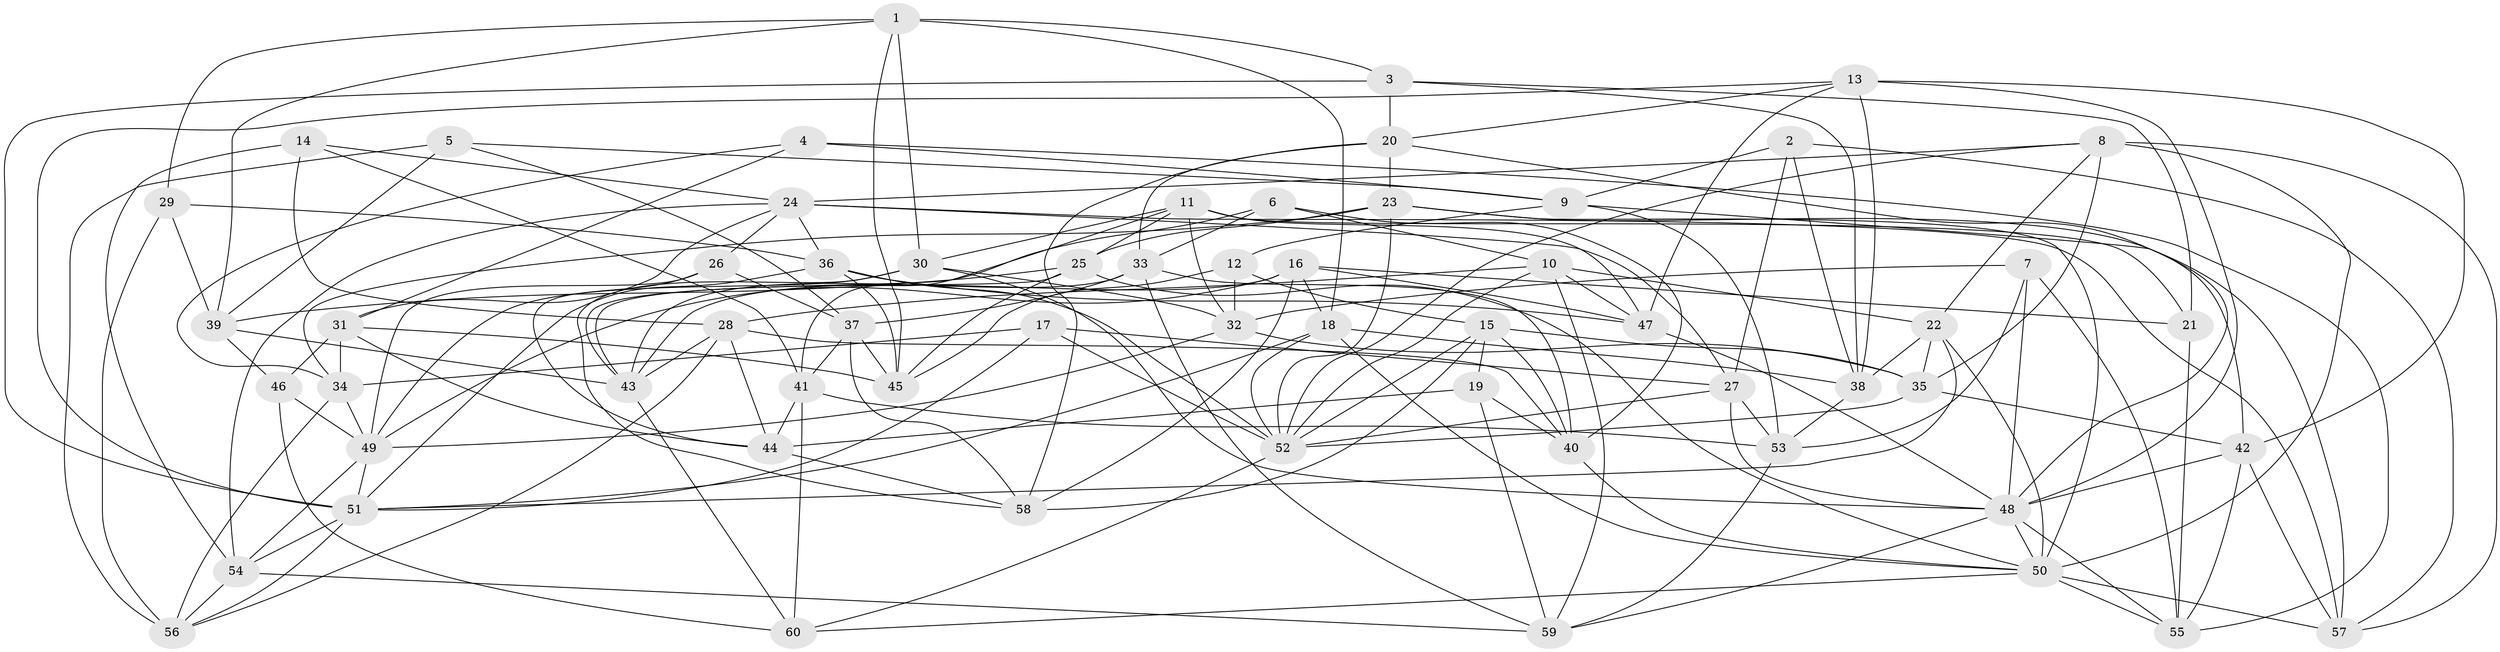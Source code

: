 // original degree distribution, {4: 1.0}
// Generated by graph-tools (version 1.1) at 2025/50/03/09/25 03:50:43]
// undirected, 60 vertices, 176 edges
graph export_dot {
graph [start="1"]
  node [color=gray90,style=filled];
  1;
  2;
  3;
  4;
  5;
  6;
  7;
  8;
  9;
  10;
  11;
  12;
  13;
  14;
  15;
  16;
  17;
  18;
  19;
  20;
  21;
  22;
  23;
  24;
  25;
  26;
  27;
  28;
  29;
  30;
  31;
  32;
  33;
  34;
  35;
  36;
  37;
  38;
  39;
  40;
  41;
  42;
  43;
  44;
  45;
  46;
  47;
  48;
  49;
  50;
  51;
  52;
  53;
  54;
  55;
  56;
  57;
  58;
  59;
  60;
  1 -- 3 [weight=1.0];
  1 -- 18 [weight=1.0];
  1 -- 29 [weight=1.0];
  1 -- 30 [weight=1.0];
  1 -- 39 [weight=1.0];
  1 -- 45 [weight=1.0];
  2 -- 9 [weight=1.0];
  2 -- 27 [weight=1.0];
  2 -- 38 [weight=1.0];
  2 -- 57 [weight=1.0];
  3 -- 20 [weight=1.0];
  3 -- 21 [weight=1.0];
  3 -- 38 [weight=1.0];
  3 -- 51 [weight=2.0];
  4 -- 9 [weight=1.0];
  4 -- 31 [weight=1.0];
  4 -- 34 [weight=1.0];
  4 -- 55 [weight=1.0];
  5 -- 9 [weight=1.0];
  5 -- 37 [weight=1.0];
  5 -- 39 [weight=1.0];
  5 -- 56 [weight=1.0];
  6 -- 10 [weight=1.0];
  6 -- 33 [weight=1.0];
  6 -- 40 [weight=1.0];
  6 -- 43 [weight=1.0];
  7 -- 32 [weight=1.0];
  7 -- 48 [weight=1.0];
  7 -- 53 [weight=1.0];
  7 -- 55 [weight=1.0];
  8 -- 22 [weight=1.0];
  8 -- 24 [weight=1.0];
  8 -- 35 [weight=1.0];
  8 -- 50 [weight=1.0];
  8 -- 52 [weight=1.0];
  8 -- 57 [weight=1.0];
  9 -- 12 [weight=1.0];
  9 -- 42 [weight=1.0];
  9 -- 53 [weight=1.0];
  10 -- 22 [weight=1.0];
  10 -- 28 [weight=1.0];
  10 -- 47 [weight=1.0];
  10 -- 52 [weight=1.0];
  10 -- 59 [weight=1.0];
  11 -- 21 [weight=1.0];
  11 -- 25 [weight=1.0];
  11 -- 30 [weight=1.0];
  11 -- 32 [weight=1.0];
  11 -- 41 [weight=1.0];
  11 -- 47 [weight=1.0];
  12 -- 15 [weight=1.0];
  12 -- 32 [weight=1.0];
  12 -- 45 [weight=1.0];
  13 -- 20 [weight=1.0];
  13 -- 38 [weight=1.0];
  13 -- 42 [weight=1.0];
  13 -- 47 [weight=1.0];
  13 -- 48 [weight=1.0];
  13 -- 51 [weight=1.0];
  14 -- 24 [weight=1.0];
  14 -- 28 [weight=1.0];
  14 -- 41 [weight=1.0];
  14 -- 54 [weight=1.0];
  15 -- 19 [weight=1.0];
  15 -- 35 [weight=1.0];
  15 -- 40 [weight=1.0];
  15 -- 52 [weight=1.0];
  15 -- 58 [weight=1.0];
  16 -- 18 [weight=1.0];
  16 -- 21 [weight=1.0];
  16 -- 43 [weight=1.0];
  16 -- 47 [weight=1.0];
  16 -- 49 [weight=1.0];
  16 -- 58 [weight=1.0];
  17 -- 27 [weight=1.0];
  17 -- 34 [weight=1.0];
  17 -- 51 [weight=1.0];
  17 -- 52 [weight=1.0];
  18 -- 38 [weight=1.0];
  18 -- 50 [weight=1.0];
  18 -- 51 [weight=1.0];
  18 -- 52 [weight=1.0];
  19 -- 40 [weight=1.0];
  19 -- 44 [weight=1.0];
  19 -- 59 [weight=1.0];
  20 -- 23 [weight=1.0];
  20 -- 33 [weight=1.0];
  20 -- 48 [weight=1.0];
  20 -- 58 [weight=1.0];
  21 -- 55 [weight=1.0];
  22 -- 35 [weight=1.0];
  22 -- 38 [weight=1.0];
  22 -- 50 [weight=1.0];
  22 -- 51 [weight=1.0];
  23 -- 25 [weight=1.0];
  23 -- 34 [weight=1.0];
  23 -- 50 [weight=1.0];
  23 -- 52 [weight=1.0];
  23 -- 57 [weight=1.0];
  24 -- 26 [weight=1.0];
  24 -- 27 [weight=1.0];
  24 -- 31 [weight=1.0];
  24 -- 36 [weight=1.0];
  24 -- 54 [weight=1.0];
  24 -- 57 [weight=1.0];
  25 -- 39 [weight=1.0];
  25 -- 43 [weight=1.0];
  25 -- 45 [weight=1.0];
  25 -- 50 [weight=1.0];
  26 -- 37 [weight=1.0];
  26 -- 44 [weight=1.0];
  26 -- 49 [weight=1.0];
  27 -- 48 [weight=1.0];
  27 -- 52 [weight=1.0];
  27 -- 53 [weight=1.0];
  28 -- 40 [weight=1.0];
  28 -- 43 [weight=1.0];
  28 -- 44 [weight=1.0];
  28 -- 56 [weight=1.0];
  29 -- 36 [weight=1.0];
  29 -- 39 [weight=1.0];
  29 -- 56 [weight=1.0];
  30 -- 32 [weight=1.0];
  30 -- 48 [weight=1.0];
  30 -- 49 [weight=1.0];
  30 -- 58 [weight=1.0];
  31 -- 34 [weight=1.0];
  31 -- 44 [weight=1.0];
  31 -- 45 [weight=1.0];
  31 -- 46 [weight=1.0];
  32 -- 35 [weight=1.0];
  32 -- 49 [weight=1.0];
  33 -- 37 [weight=1.0];
  33 -- 40 [weight=1.0];
  33 -- 43 [weight=1.0];
  33 -- 59 [weight=1.0];
  34 -- 49 [weight=1.0];
  34 -- 56 [weight=1.0];
  35 -- 42 [weight=1.0];
  35 -- 52 [weight=1.0];
  36 -- 45 [weight=1.0];
  36 -- 47 [weight=1.0];
  36 -- 51 [weight=1.0];
  36 -- 52 [weight=1.0];
  37 -- 41 [weight=1.0];
  37 -- 45 [weight=1.0];
  37 -- 58 [weight=1.0];
  38 -- 53 [weight=1.0];
  39 -- 43 [weight=1.0];
  39 -- 46 [weight=1.0];
  40 -- 50 [weight=1.0];
  41 -- 44 [weight=1.0];
  41 -- 53 [weight=1.0];
  41 -- 60 [weight=1.0];
  42 -- 48 [weight=1.0];
  42 -- 55 [weight=1.0];
  42 -- 57 [weight=1.0];
  43 -- 60 [weight=2.0];
  44 -- 58 [weight=1.0];
  46 -- 49 [weight=1.0];
  46 -- 60 [weight=1.0];
  47 -- 48 [weight=1.0];
  48 -- 50 [weight=1.0];
  48 -- 55 [weight=1.0];
  48 -- 59 [weight=1.0];
  49 -- 51 [weight=1.0];
  49 -- 54 [weight=1.0];
  50 -- 55 [weight=1.0];
  50 -- 57 [weight=1.0];
  50 -- 60 [weight=1.0];
  51 -- 54 [weight=1.0];
  51 -- 56 [weight=1.0];
  52 -- 60 [weight=1.0];
  53 -- 59 [weight=1.0];
  54 -- 56 [weight=1.0];
  54 -- 59 [weight=1.0];
}
